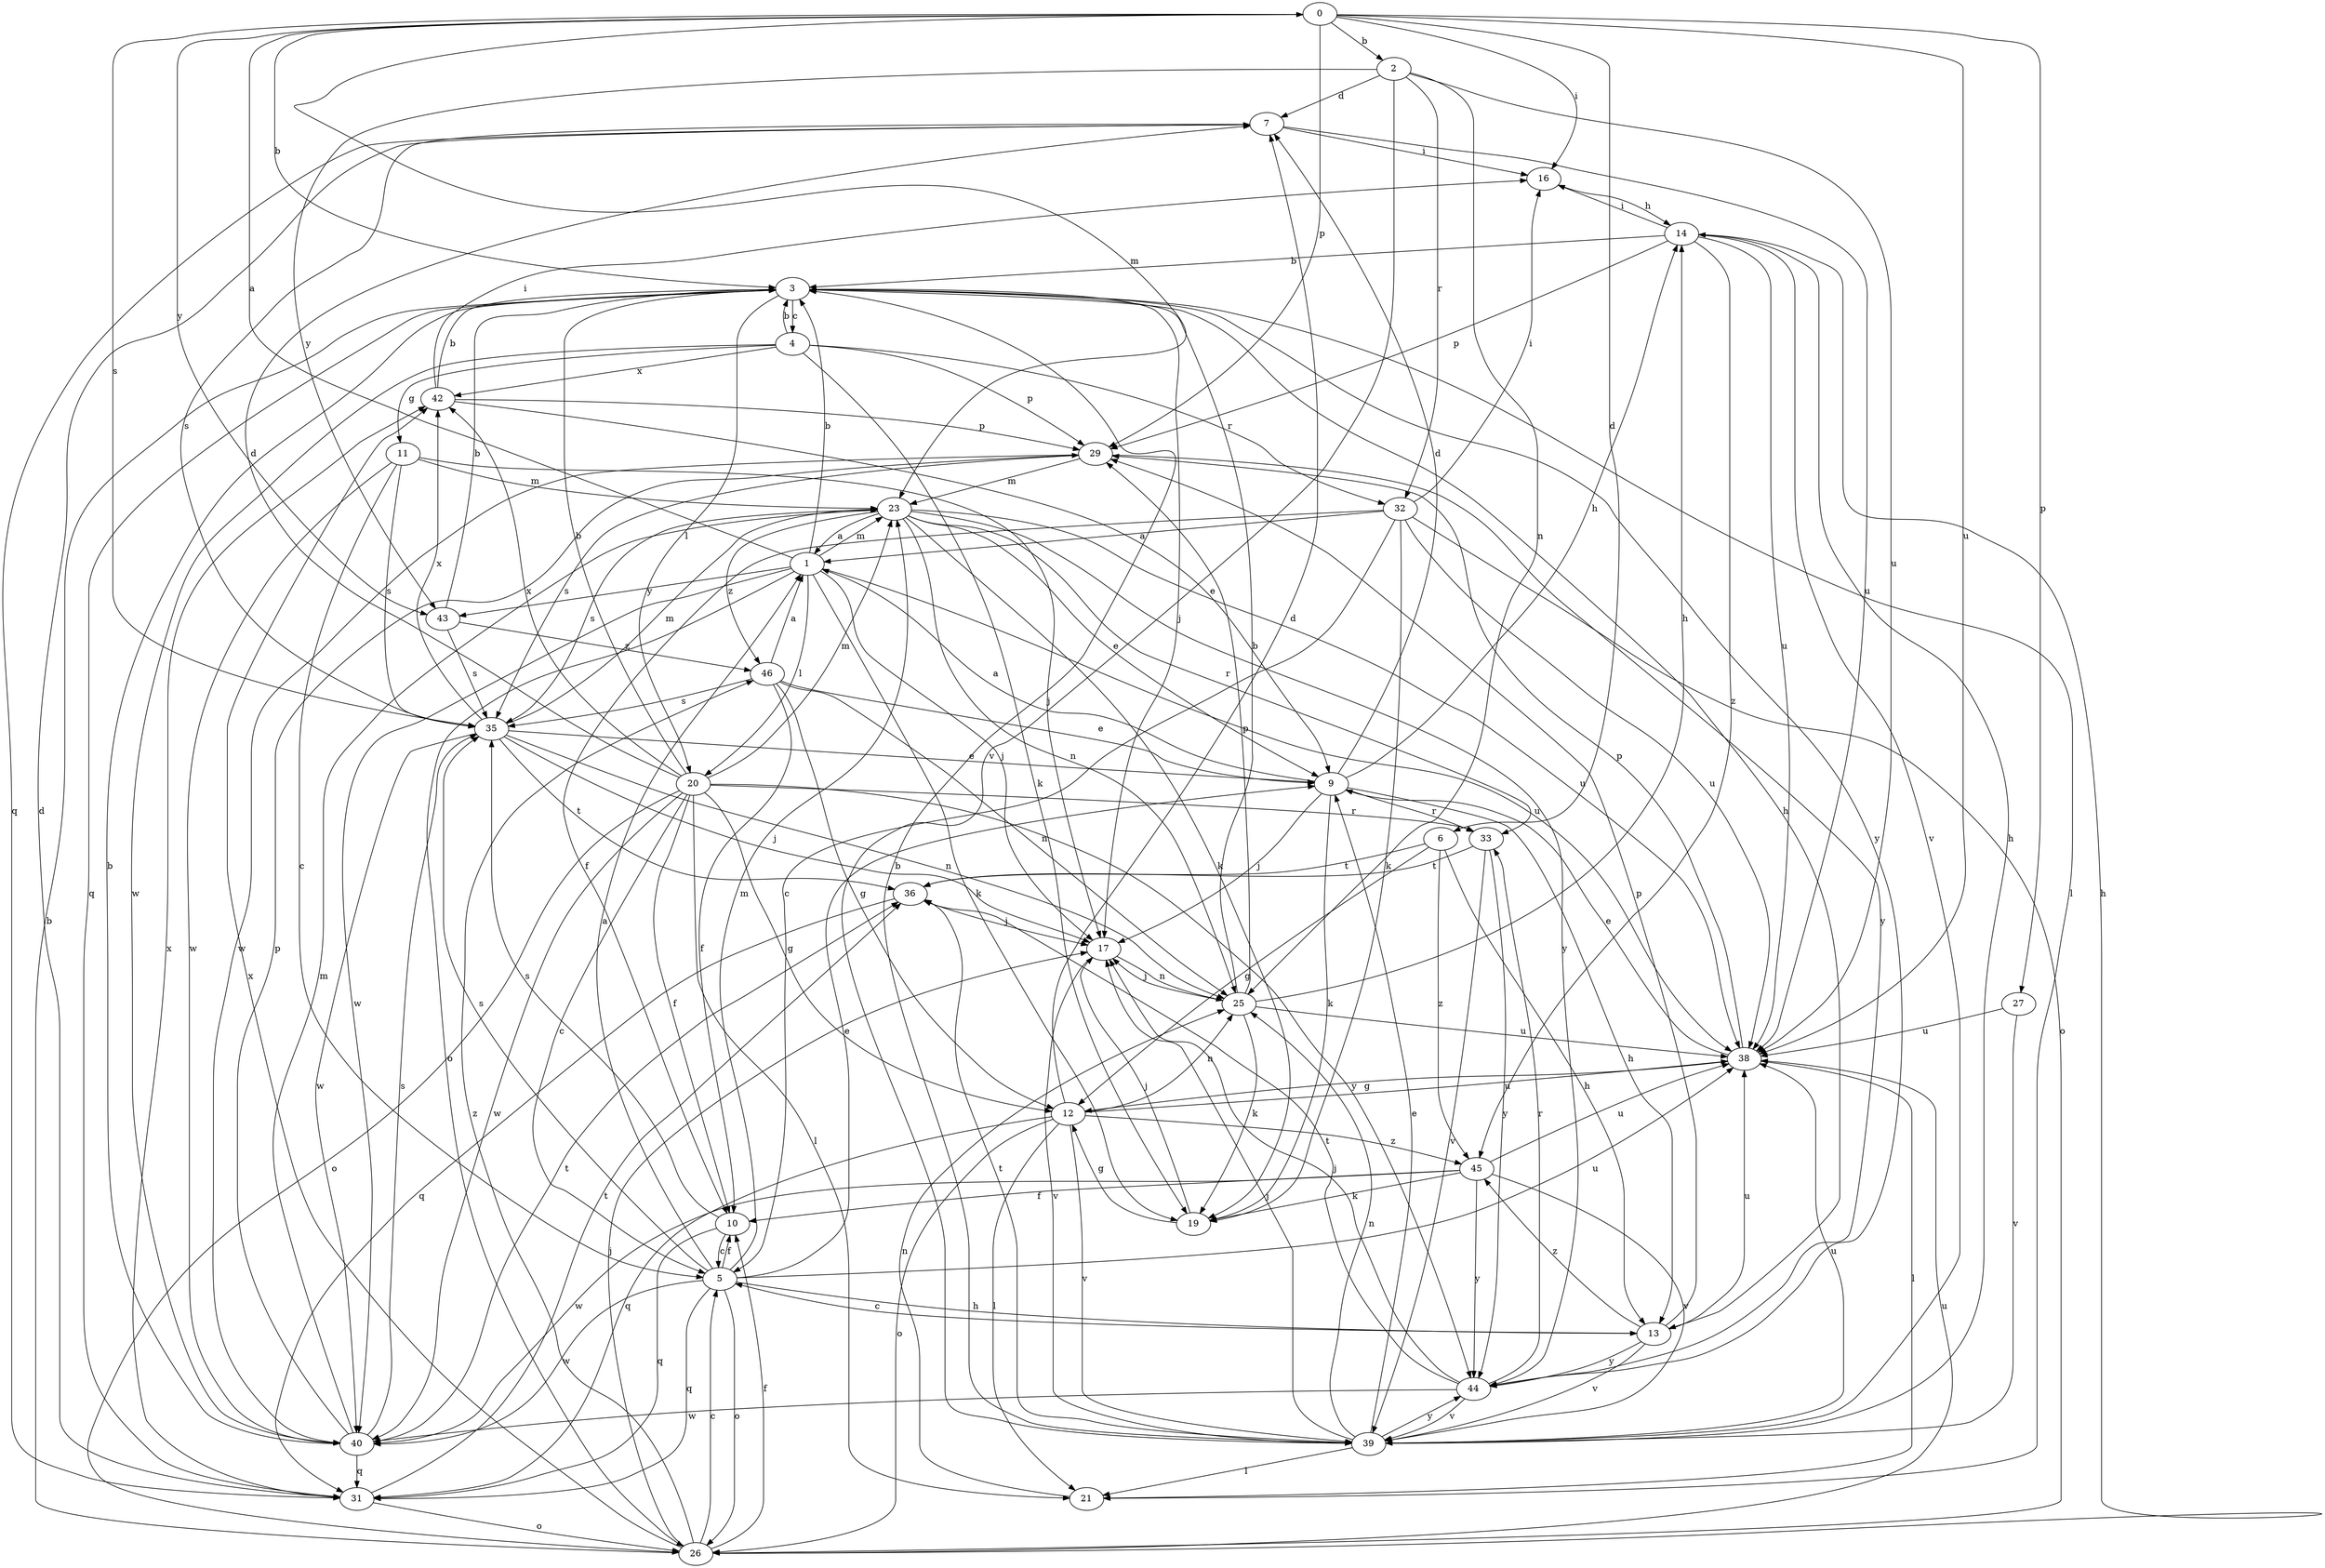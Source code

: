 strict digraph  {
0;
1;
2;
3;
4;
5;
6;
7;
9;
10;
11;
12;
13;
14;
16;
17;
19;
20;
21;
23;
25;
26;
27;
29;
31;
32;
33;
35;
36;
38;
39;
40;
42;
43;
44;
45;
46;
0 -> 2  [label=b];
0 -> 3  [label=b];
0 -> 6  [label=d];
0 -> 16  [label=i];
0 -> 23  [label=m];
0 -> 27  [label=p];
0 -> 29  [label=p];
0 -> 35  [label=s];
0 -> 38  [label=u];
0 -> 43  [label=y];
1 -> 0  [label=a];
1 -> 3  [label=b];
1 -> 17  [label=j];
1 -> 19  [label=k];
1 -> 20  [label=l];
1 -> 23  [label=m];
1 -> 26  [label=o];
1 -> 38  [label=u];
1 -> 40  [label=w];
1 -> 43  [label=y];
2 -> 7  [label=d];
2 -> 25  [label=n];
2 -> 32  [label=r];
2 -> 38  [label=u];
2 -> 39  [label=v];
2 -> 43  [label=y];
3 -> 4  [label=c];
3 -> 13  [label=h];
3 -> 17  [label=j];
3 -> 20  [label=l];
3 -> 21  [label=l];
3 -> 31  [label=q];
3 -> 44  [label=y];
4 -> 3  [label=b];
4 -> 11  [label=g];
4 -> 19  [label=k];
4 -> 29  [label=p];
4 -> 32  [label=r];
4 -> 40  [label=w];
4 -> 42  [label=x];
5 -> 1  [label=a];
5 -> 9  [label=e];
5 -> 10  [label=f];
5 -> 13  [label=h];
5 -> 23  [label=m];
5 -> 26  [label=o];
5 -> 31  [label=q];
5 -> 35  [label=s];
5 -> 38  [label=u];
5 -> 40  [label=w];
6 -> 12  [label=g];
6 -> 13  [label=h];
6 -> 36  [label=t];
6 -> 45  [label=z];
7 -> 16  [label=i];
7 -> 31  [label=q];
7 -> 35  [label=s];
7 -> 38  [label=u];
9 -> 1  [label=a];
9 -> 7  [label=d];
9 -> 13  [label=h];
9 -> 14  [label=h];
9 -> 17  [label=j];
9 -> 19  [label=k];
9 -> 33  [label=r];
10 -> 5  [label=c];
10 -> 31  [label=q];
10 -> 35  [label=s];
11 -> 5  [label=c];
11 -> 17  [label=j];
11 -> 23  [label=m];
11 -> 35  [label=s];
11 -> 40  [label=w];
12 -> 7  [label=d];
12 -> 21  [label=l];
12 -> 25  [label=n];
12 -> 26  [label=o];
12 -> 31  [label=q];
12 -> 38  [label=u];
12 -> 39  [label=v];
12 -> 45  [label=z];
13 -> 5  [label=c];
13 -> 29  [label=p];
13 -> 38  [label=u];
13 -> 39  [label=v];
13 -> 44  [label=y];
13 -> 45  [label=z];
14 -> 3  [label=b];
14 -> 16  [label=i];
14 -> 29  [label=p];
14 -> 38  [label=u];
14 -> 39  [label=v];
14 -> 45  [label=z];
16 -> 14  [label=h];
17 -> 25  [label=n];
17 -> 39  [label=v];
19 -> 12  [label=g];
19 -> 17  [label=j];
20 -> 3  [label=b];
20 -> 5  [label=c];
20 -> 7  [label=d];
20 -> 10  [label=f];
20 -> 12  [label=g];
20 -> 21  [label=l];
20 -> 23  [label=m];
20 -> 26  [label=o];
20 -> 33  [label=r];
20 -> 40  [label=w];
20 -> 42  [label=x];
20 -> 44  [label=y];
21 -> 25  [label=n];
23 -> 1  [label=a];
23 -> 9  [label=e];
23 -> 19  [label=k];
23 -> 25  [label=n];
23 -> 33  [label=r];
23 -> 35  [label=s];
23 -> 38  [label=u];
23 -> 44  [label=y];
23 -> 46  [label=z];
25 -> 3  [label=b];
25 -> 14  [label=h];
25 -> 17  [label=j];
25 -> 19  [label=k];
25 -> 29  [label=p];
25 -> 38  [label=u];
26 -> 3  [label=b];
26 -> 5  [label=c];
26 -> 10  [label=f];
26 -> 14  [label=h];
26 -> 17  [label=j];
26 -> 38  [label=u];
26 -> 42  [label=x];
26 -> 46  [label=z];
27 -> 38  [label=u];
27 -> 39  [label=v];
29 -> 23  [label=m];
29 -> 35  [label=s];
29 -> 40  [label=w];
29 -> 44  [label=y];
31 -> 7  [label=d];
31 -> 26  [label=o];
31 -> 36  [label=t];
31 -> 42  [label=x];
32 -> 1  [label=a];
32 -> 5  [label=c];
32 -> 10  [label=f];
32 -> 16  [label=i];
32 -> 19  [label=k];
32 -> 26  [label=o];
32 -> 38  [label=u];
33 -> 36  [label=t];
33 -> 39  [label=v];
33 -> 44  [label=y];
35 -> 9  [label=e];
35 -> 17  [label=j];
35 -> 23  [label=m];
35 -> 25  [label=n];
35 -> 36  [label=t];
35 -> 40  [label=w];
35 -> 42  [label=x];
36 -> 17  [label=j];
36 -> 31  [label=q];
38 -> 9  [label=e];
38 -> 12  [label=g];
38 -> 21  [label=l];
38 -> 29  [label=p];
39 -> 3  [label=b];
39 -> 9  [label=e];
39 -> 14  [label=h];
39 -> 17  [label=j];
39 -> 21  [label=l];
39 -> 25  [label=n];
39 -> 36  [label=t];
39 -> 38  [label=u];
39 -> 44  [label=y];
40 -> 3  [label=b];
40 -> 23  [label=m];
40 -> 29  [label=p];
40 -> 31  [label=q];
40 -> 35  [label=s];
40 -> 36  [label=t];
42 -> 3  [label=b];
42 -> 9  [label=e];
42 -> 16  [label=i];
42 -> 29  [label=p];
43 -> 3  [label=b];
43 -> 35  [label=s];
43 -> 46  [label=z];
44 -> 17  [label=j];
44 -> 33  [label=r];
44 -> 36  [label=t];
44 -> 39  [label=v];
44 -> 40  [label=w];
45 -> 10  [label=f];
45 -> 19  [label=k];
45 -> 38  [label=u];
45 -> 39  [label=v];
45 -> 40  [label=w];
45 -> 44  [label=y];
46 -> 1  [label=a];
46 -> 9  [label=e];
46 -> 10  [label=f];
46 -> 12  [label=g];
46 -> 25  [label=n];
46 -> 35  [label=s];
}
